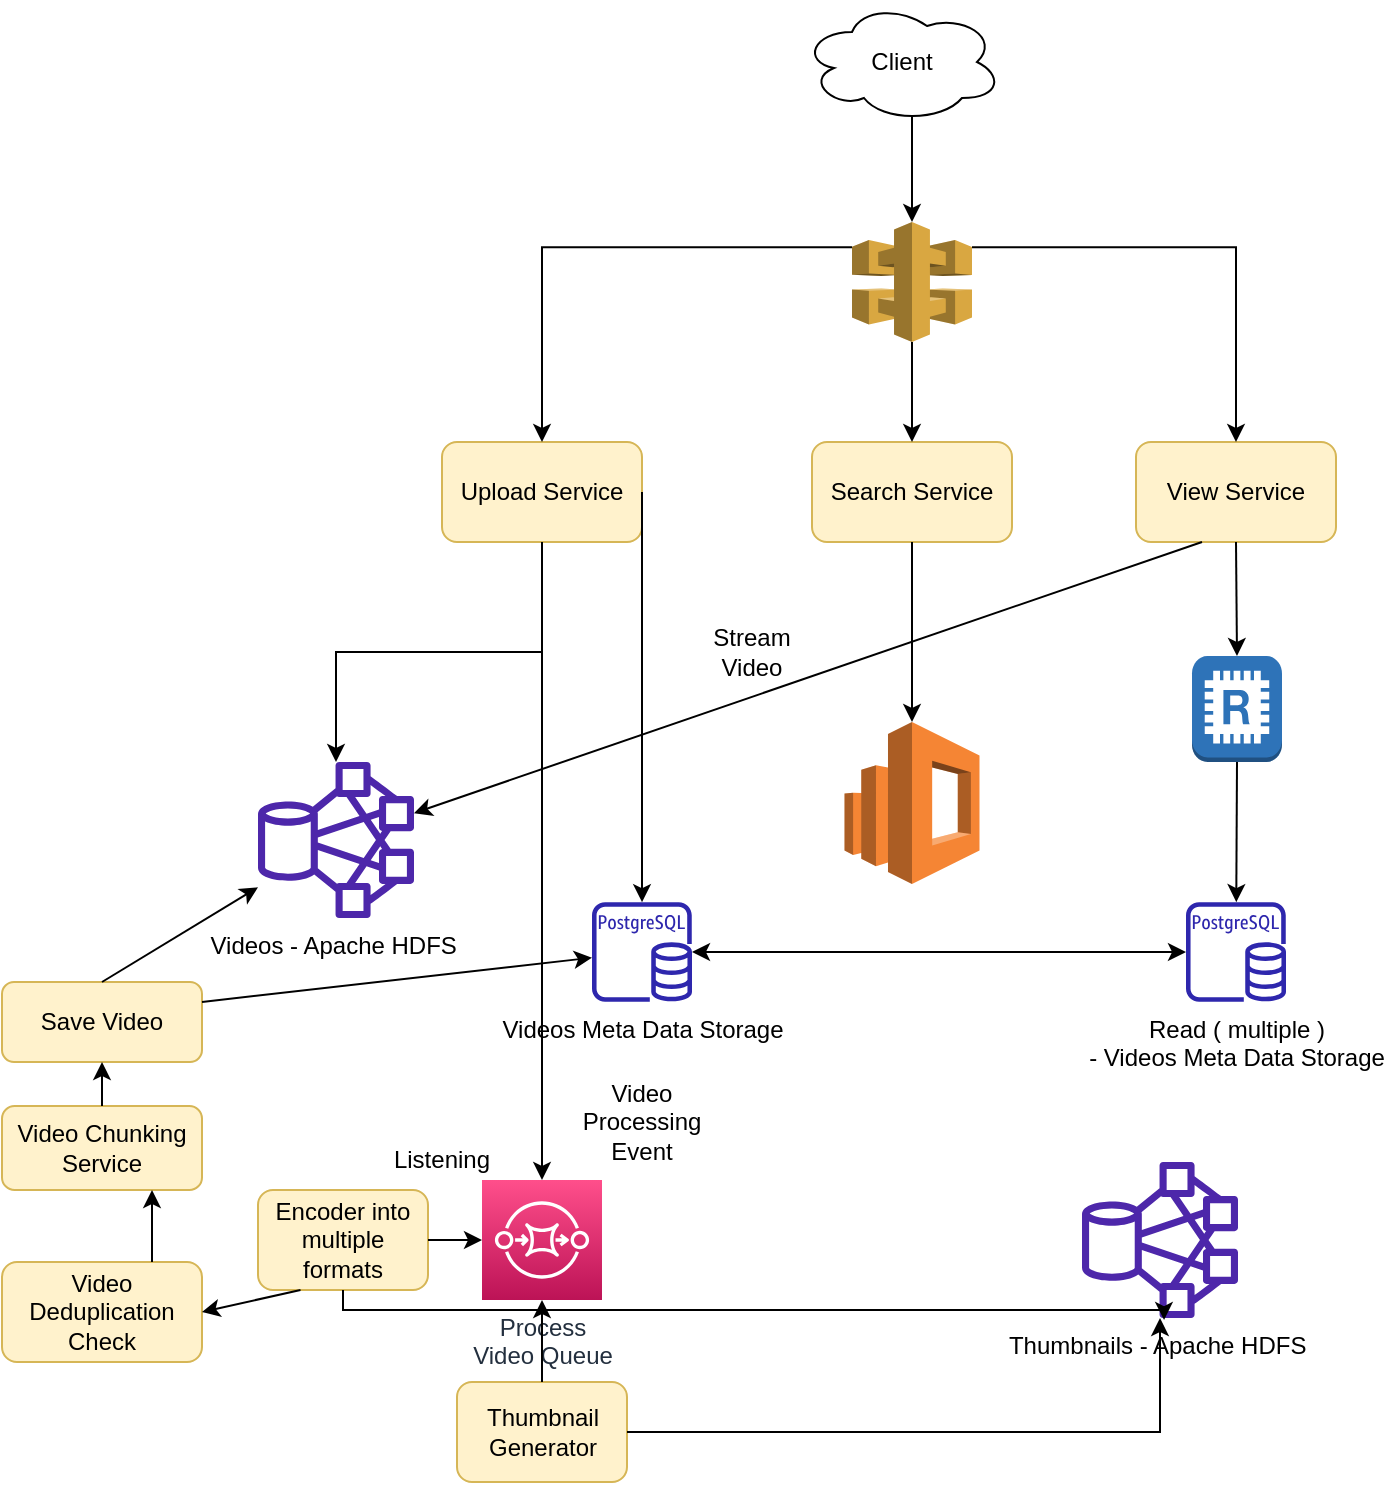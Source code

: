 <mxfile version="19.0.1" type="github">
  <diagram id="6sNDHI7BCNYrLuPrTzSF" name="Page-1">
    <mxGraphModel dx="786" dy="359" grid="1" gridSize="10" guides="1" tooltips="1" connect="1" arrows="1" fold="1" page="1" pageScale="1" pageWidth="850" pageHeight="1100" math="0" shadow="0">
      <root>
        <mxCell id="0" />
        <mxCell id="1" parent="0" />
        <mxCell id="TPrbcjH0fCsLzOwRtzuh-1" value="Client" style="ellipse;shape=cloud;whiteSpace=wrap;html=1;" parent="1" vertex="1">
          <mxGeometry x="400" y="50" width="100" height="60" as="geometry" />
        </mxCell>
        <mxCell id="TPrbcjH0fCsLzOwRtzuh-2" value="" style="outlineConnect=0;dashed=0;verticalLabelPosition=bottom;verticalAlign=top;align=center;html=1;shape=mxgraph.aws3.api_gateway;fillColor=#D9A741;gradientColor=none;" parent="1" vertex="1">
          <mxGeometry x="425" y="160" width="60" height="60" as="geometry" />
        </mxCell>
        <mxCell id="TPrbcjH0fCsLzOwRtzuh-3" value="" style="endArrow=classic;html=1;rounded=0;exitX=0.55;exitY=0.95;exitDx=0;exitDy=0;exitPerimeter=0;" parent="1" source="TPrbcjH0fCsLzOwRtzuh-1" target="TPrbcjH0fCsLzOwRtzuh-2" edge="1">
          <mxGeometry width="50" height="50" relative="1" as="geometry">
            <mxPoint x="380" y="210" as="sourcePoint" />
            <mxPoint x="430" y="160" as="targetPoint" />
          </mxGeometry>
        </mxCell>
        <mxCell id="TPrbcjH0fCsLzOwRtzuh-4" value="Upload Service" style="rounded=1;whiteSpace=wrap;html=1;fillColor=#fff2cc;strokeColor=#d6b656;" parent="1" vertex="1">
          <mxGeometry x="220" y="270" width="100" height="50" as="geometry" />
        </mxCell>
        <mxCell id="TPrbcjH0fCsLzOwRtzuh-5" value="Search Service" style="rounded=1;whiteSpace=wrap;html=1;fillColor=#fff2cc;strokeColor=#d6b656;" parent="1" vertex="1">
          <mxGeometry x="405" y="270" width="100" height="50" as="geometry" />
        </mxCell>
        <mxCell id="TPrbcjH0fCsLzOwRtzuh-6" value="View Service" style="rounded=1;whiteSpace=wrap;html=1;fillColor=#fff2cc;strokeColor=#d6b656;" parent="1" vertex="1">
          <mxGeometry x="567" y="270" width="100" height="50" as="geometry" />
        </mxCell>
        <mxCell id="TPrbcjH0fCsLzOwRtzuh-9" value="" style="endArrow=classic;html=1;rounded=0;entryX=0.5;entryY=0;entryDx=0;entryDy=0;exitX=0;exitY=0.21;exitDx=0;exitDy=0;exitPerimeter=0;edgeStyle=orthogonalEdgeStyle;" parent="1" source="TPrbcjH0fCsLzOwRtzuh-2" target="TPrbcjH0fCsLzOwRtzuh-4" edge="1">
          <mxGeometry width="50" height="50" relative="1" as="geometry">
            <mxPoint x="380" y="210" as="sourcePoint" />
            <mxPoint x="430" y="160" as="targetPoint" />
          </mxGeometry>
        </mxCell>
        <mxCell id="TPrbcjH0fCsLzOwRtzuh-10" value="" style="endArrow=classic;html=1;rounded=0;exitX=0.5;exitY=1;exitDx=0;exitDy=0;exitPerimeter=0;entryX=0.5;entryY=0;entryDx=0;entryDy=0;" parent="1" source="TPrbcjH0fCsLzOwRtzuh-2" target="TPrbcjH0fCsLzOwRtzuh-5" edge="1">
          <mxGeometry width="50" height="50" relative="1" as="geometry">
            <mxPoint x="380" y="210" as="sourcePoint" />
            <mxPoint x="430" y="160" as="targetPoint" />
          </mxGeometry>
        </mxCell>
        <mxCell id="TPrbcjH0fCsLzOwRtzuh-11" value="" style="endArrow=classic;html=1;rounded=0;exitX=1;exitY=0.21;exitDx=0;exitDy=0;exitPerimeter=0;entryX=0.5;entryY=0;entryDx=0;entryDy=0;edgeStyle=orthogonalEdgeStyle;" parent="1" source="TPrbcjH0fCsLzOwRtzuh-2" target="TPrbcjH0fCsLzOwRtzuh-6" edge="1">
          <mxGeometry width="50" height="50" relative="1" as="geometry">
            <mxPoint x="380" y="210" as="sourcePoint" />
            <mxPoint x="430" y="160" as="targetPoint" />
          </mxGeometry>
        </mxCell>
        <mxCell id="TPrbcjH0fCsLzOwRtzuh-13" value="" style="endArrow=classic;html=1;rounded=0;exitX=0.5;exitY=1;exitDx=0;exitDy=0;edgeStyle=orthogonalEdgeStyle;" parent="1" source="TPrbcjH0fCsLzOwRtzuh-4" target="TPrbcjH0fCsLzOwRtzuh-24" edge="1">
          <mxGeometry width="50" height="50" relative="1" as="geometry">
            <mxPoint x="380" y="420" as="sourcePoint" />
            <mxPoint x="140" y="410" as="targetPoint" />
          </mxGeometry>
        </mxCell>
        <mxCell id="TPrbcjH0fCsLzOwRtzuh-14" value="Encoder into multiple formats" style="rounded=1;whiteSpace=wrap;html=1;fillColor=#fff2cc;strokeColor=#d6b656;" parent="1" vertex="1">
          <mxGeometry x="128" y="644" width="85" height="50" as="geometry" />
        </mxCell>
        <mxCell id="TPrbcjH0fCsLzOwRtzuh-15" value="Thumbnail Generator" style="rounded=1;whiteSpace=wrap;html=1;fillColor=#fff2cc;strokeColor=#d6b656;" parent="1" vertex="1">
          <mxGeometry x="227.5" y="740" width="85" height="50" as="geometry" />
        </mxCell>
        <mxCell id="TPrbcjH0fCsLzOwRtzuh-17" value="Process &lt;br&gt;Video Queue" style="sketch=0;points=[[0,0,0],[0.25,0,0],[0.5,0,0],[0.75,0,0],[1,0,0],[0,1,0],[0.25,1,0],[0.5,1,0],[0.75,1,0],[1,1,0],[0,0.25,0],[0,0.5,0],[0,0.75,0],[1,0.25,0],[1,0.5,0],[1,0.75,0]];outlineConnect=0;fontColor=#232F3E;gradientColor=#FF4F8B;gradientDirection=north;fillColor=#BC1356;strokeColor=#ffffff;dashed=0;verticalLabelPosition=bottom;verticalAlign=top;align=center;html=1;fontSize=12;fontStyle=0;aspect=fixed;shape=mxgraph.aws4.resourceIcon;resIcon=mxgraph.aws4.sqs;" parent="1" vertex="1">
          <mxGeometry x="240" y="639" width="60" height="60" as="geometry" />
        </mxCell>
        <mxCell id="TPrbcjH0fCsLzOwRtzuh-18" value="" style="endArrow=classic;html=1;rounded=0;edgeStyle=orthogonalEdgeStyle;" parent="1" source="TPrbcjH0fCsLzOwRtzuh-14" target="TPrbcjH0fCsLzOwRtzuh-17" edge="1">
          <mxGeometry width="50" height="50" relative="1" as="geometry">
            <mxPoint x="380" y="510" as="sourcePoint" />
            <mxPoint x="430" y="460" as="targetPoint" />
          </mxGeometry>
        </mxCell>
        <mxCell id="TPrbcjH0fCsLzOwRtzuh-19" value="" style="endArrow=classic;html=1;rounded=0;exitX=0.5;exitY=0;exitDx=0;exitDy=0;edgeStyle=orthogonalEdgeStyle;" parent="1" source="TPrbcjH0fCsLzOwRtzuh-15" target="TPrbcjH0fCsLzOwRtzuh-17" edge="1">
          <mxGeometry width="50" height="50" relative="1" as="geometry">
            <mxPoint x="380" y="510" as="sourcePoint" />
            <mxPoint x="430" y="460" as="targetPoint" />
          </mxGeometry>
        </mxCell>
        <mxCell id="TPrbcjH0fCsLzOwRtzuh-20" value="" style="endArrow=classic;html=1;rounded=0;exitX=0.5;exitY=1;exitDx=0;exitDy=0;entryX=0.5;entryY=0;entryDx=0;entryDy=0;entryPerimeter=0;edgeStyle=orthogonalEdgeStyle;" parent="1" source="TPrbcjH0fCsLzOwRtzuh-4" target="TPrbcjH0fCsLzOwRtzuh-17" edge="1">
          <mxGeometry width="50" height="50" relative="1" as="geometry">
            <mxPoint x="380" y="480" as="sourcePoint" />
            <mxPoint x="430" y="430" as="targetPoint" />
          </mxGeometry>
        </mxCell>
        <mxCell id="TPrbcjH0fCsLzOwRtzuh-21" value="Video Processing Event" style="text;html=1;strokeColor=none;fillColor=none;align=center;verticalAlign=middle;whiteSpace=wrap;rounded=0;" parent="1" vertex="1">
          <mxGeometry x="275" y="590" width="90" height="40" as="geometry" />
        </mxCell>
        <mxCell id="TPrbcjH0fCsLzOwRtzuh-22" value="" style="endArrow=classic;html=1;rounded=0;exitX=1;exitY=0.5;exitDx=0;exitDy=0;edgeStyle=orthogonalEdgeStyle;" parent="1" source="TPrbcjH0fCsLzOwRtzuh-15" target="TPrbcjH0fCsLzOwRtzuh-27" edge="1">
          <mxGeometry width="50" height="50" relative="1" as="geometry">
            <mxPoint x="380" y="540" as="sourcePoint" />
            <mxPoint x="600" y="620" as="targetPoint" />
          </mxGeometry>
        </mxCell>
        <mxCell id="TPrbcjH0fCsLzOwRtzuh-24" value="&lt;span style=&quot;color: rgb(0, 0, 0);&quot;&gt;Videos - Apache HDFS&amp;nbsp;&lt;/span&gt;" style="sketch=0;outlineConnect=0;fontColor=#232F3E;gradientColor=none;fillColor=#4D27AA;strokeColor=none;dashed=0;verticalLabelPosition=bottom;verticalAlign=top;align=center;html=1;fontSize=12;fontStyle=0;aspect=fixed;pointerEvents=1;shape=mxgraph.aws4.hdfs_cluster;" parent="1" vertex="1">
          <mxGeometry x="128" y="430" width="78" height="78" as="geometry" />
        </mxCell>
        <mxCell id="TPrbcjH0fCsLzOwRtzuh-27" value="&lt;span style=&quot;color: rgb(0, 0, 0);&quot;&gt;Thumbnails - Apache HDFS&amp;nbsp;&lt;/span&gt;" style="sketch=0;outlineConnect=0;fontColor=#232F3E;gradientColor=none;fillColor=#4D27AA;strokeColor=none;dashed=0;verticalLabelPosition=bottom;verticalAlign=top;align=center;html=1;fontSize=12;fontStyle=0;aspect=fixed;pointerEvents=1;shape=mxgraph.aws4.hdfs_cluster;" parent="1" vertex="1">
          <mxGeometry x="540" y="630" width="78" height="78" as="geometry" />
        </mxCell>
        <mxCell id="TPrbcjH0fCsLzOwRtzuh-31" value="" style="outlineConnect=0;dashed=0;verticalLabelPosition=bottom;verticalAlign=top;align=center;html=1;shape=mxgraph.aws3.elasticsearch_service;fillColor=#F58534;gradientColor=none;" parent="1" vertex="1">
          <mxGeometry x="421.25" y="410" width="67.5" height="81" as="geometry" />
        </mxCell>
        <mxCell id="TPrbcjH0fCsLzOwRtzuh-32" value="" style="endArrow=classic;html=1;rounded=0;exitX=0.5;exitY=1;exitDx=0;exitDy=0;entryX=0.5;entryY=0;entryDx=0;entryDy=0;entryPerimeter=0;" parent="1" source="TPrbcjH0fCsLzOwRtzuh-5" target="TPrbcjH0fCsLzOwRtzuh-31" edge="1">
          <mxGeometry width="50" height="50" relative="1" as="geometry">
            <mxPoint x="380" y="480" as="sourcePoint" />
            <mxPoint x="430" y="430" as="targetPoint" />
          </mxGeometry>
        </mxCell>
        <mxCell id="TPrbcjH0fCsLzOwRtzuh-36" value="" style="endArrow=classic;html=1;rounded=0;exitX=0.33;exitY=1;exitDx=0;exitDy=0;exitPerimeter=0;" parent="1" source="TPrbcjH0fCsLzOwRtzuh-6" target="TPrbcjH0fCsLzOwRtzuh-24" edge="1">
          <mxGeometry width="50" height="50" relative="1" as="geometry">
            <mxPoint x="460" y="510" as="sourcePoint" />
            <mxPoint x="190" y="450" as="targetPoint" />
          </mxGeometry>
        </mxCell>
        <mxCell id="TPrbcjH0fCsLzOwRtzuh-39" value="Stream Video" style="text;html=1;strokeColor=none;fillColor=none;align=center;verticalAlign=middle;whiteSpace=wrap;rounded=0;" parent="1" vertex="1">
          <mxGeometry x="345" y="360" width="60" height="30" as="geometry" />
        </mxCell>
        <mxCell id="TPrbcjH0fCsLzOwRtzuh-41" value="" style="endArrow=classic;html=1;rounded=0;exitX=1;exitY=0.5;exitDx=0;exitDy=0;" parent="1" source="TPrbcjH0fCsLzOwRtzuh-4" target="TPrbcjH0fCsLzOwRtzuh-45" edge="1">
          <mxGeometry width="50" height="50" relative="1" as="geometry">
            <mxPoint x="270" y="370" as="sourcePoint" />
            <mxPoint x="320" y="490" as="targetPoint" />
          </mxGeometry>
        </mxCell>
        <mxCell id="TPrbcjH0fCsLzOwRtzuh-42" value="" style="endArrow=classic;html=1;rounded=0;exitX=0.5;exitY=1;exitDx=0;exitDy=0;entryX=0.526;entryY=1.013;entryDx=0;entryDy=0;entryPerimeter=0;edgeStyle=orthogonalEdgeStyle;" parent="1" source="TPrbcjH0fCsLzOwRtzuh-14" target="TPrbcjH0fCsLzOwRtzuh-27" edge="1">
          <mxGeometry width="50" height="50" relative="1" as="geometry">
            <mxPoint x="460" y="630" as="sourcePoint" />
            <mxPoint x="510" y="580" as="targetPoint" />
          </mxGeometry>
        </mxCell>
        <mxCell id="TPrbcjH0fCsLzOwRtzuh-45" value="&lt;span style=&quot;color: rgb(0, 0, 0);&quot;&gt;Videos Meta Data Storage&lt;/span&gt;" style="sketch=0;outlineConnect=0;fontColor=#232F3E;gradientColor=none;fillColor=#2E27AD;strokeColor=none;dashed=0;verticalLabelPosition=bottom;verticalAlign=top;align=center;html=1;fontSize=12;fontStyle=0;aspect=fixed;pointerEvents=1;shape=mxgraph.aws4.rds_postgresql_instance;" parent="1" vertex="1">
          <mxGeometry x="295" y="500" width="50" height="50" as="geometry" />
        </mxCell>
        <mxCell id="TPrbcjH0fCsLzOwRtzuh-47" value="&lt;span style=&quot;color: rgb(0, 0, 0);&quot;&gt;Read ( multiple ) &lt;br&gt;- Videos Meta Data Storage&lt;/span&gt;" style="sketch=0;outlineConnect=0;fontColor=#232F3E;gradientColor=none;fillColor=#2E27AD;strokeColor=none;dashed=0;verticalLabelPosition=bottom;verticalAlign=top;align=center;html=1;fontSize=12;fontStyle=0;aspect=fixed;pointerEvents=1;shape=mxgraph.aws4.rds_postgresql_instance;" parent="1" vertex="1">
          <mxGeometry x="592" y="500" width="50" height="50" as="geometry" />
        </mxCell>
        <mxCell id="TPrbcjH0fCsLzOwRtzuh-49" value="" style="endArrow=classic;startArrow=classic;html=1;rounded=0;" parent="1" source="TPrbcjH0fCsLzOwRtzuh-45" target="TPrbcjH0fCsLzOwRtzuh-47" edge="1">
          <mxGeometry width="50" height="50" relative="1" as="geometry">
            <mxPoint x="440" y="500" as="sourcePoint" />
            <mxPoint x="490" y="450" as="targetPoint" />
          </mxGeometry>
        </mxCell>
        <mxCell id="TPrbcjH0fCsLzOwRtzuh-50" value="Listening" style="text;html=1;strokeColor=none;fillColor=none;align=center;verticalAlign=middle;whiteSpace=wrap;rounded=0;" parent="1" vertex="1">
          <mxGeometry x="190" y="614" width="60" height="30" as="geometry" />
        </mxCell>
        <mxCell id="TPrbcjH0fCsLzOwRtzuh-51" value="" style="outlineConnect=0;dashed=0;verticalLabelPosition=bottom;verticalAlign=top;align=center;html=1;shape=mxgraph.aws3.redis;fillColor=#2E73B8;gradientColor=none;" parent="1" vertex="1">
          <mxGeometry x="595" y="377" width="45" height="53" as="geometry" />
        </mxCell>
        <mxCell id="TPrbcjH0fCsLzOwRtzuh-52" value="" style="endArrow=classic;html=1;rounded=0;exitX=0.5;exitY=1;exitDx=0;exitDy=0;entryX=0.5;entryY=0;entryDx=0;entryDy=0;entryPerimeter=0;" parent="1" source="TPrbcjH0fCsLzOwRtzuh-6" target="TPrbcjH0fCsLzOwRtzuh-51" edge="1">
          <mxGeometry width="50" height="50" relative="1" as="geometry">
            <mxPoint x="440" y="490" as="sourcePoint" />
            <mxPoint x="490" y="440" as="targetPoint" />
          </mxGeometry>
        </mxCell>
        <mxCell id="TPrbcjH0fCsLzOwRtzuh-53" value="" style="endArrow=classic;html=1;rounded=0;exitX=0.5;exitY=1;exitDx=0;exitDy=0;exitPerimeter=0;" parent="1" source="TPrbcjH0fCsLzOwRtzuh-51" target="TPrbcjH0fCsLzOwRtzuh-47" edge="1">
          <mxGeometry width="50" height="50" relative="1" as="geometry">
            <mxPoint x="440" y="490" as="sourcePoint" />
            <mxPoint x="490" y="440" as="targetPoint" />
          </mxGeometry>
        </mxCell>
        <mxCell id="TPrbcjH0fCsLzOwRtzuh-54" value="Video Deduplication Check" style="rounded=1;whiteSpace=wrap;html=1;fillColor=#fff2cc;strokeColor=#d6b656;" parent="1" vertex="1">
          <mxGeometry y="680" width="100" height="50" as="geometry" />
        </mxCell>
        <mxCell id="oLjaT6jcXaxk-XL-ilrT-1" value="Video Chunking Service" style="rounded=1;whiteSpace=wrap;html=1;fillColor=#fff2cc;strokeColor=#d6b656;" vertex="1" parent="1">
          <mxGeometry y="602" width="100" height="42" as="geometry" />
        </mxCell>
        <mxCell id="oLjaT6jcXaxk-XL-ilrT-4" value="Save Video" style="rounded=1;whiteSpace=wrap;html=1;fillColor=#fff2cc;strokeColor=#d6b656;" vertex="1" parent="1">
          <mxGeometry y="540" width="100" height="40" as="geometry" />
        </mxCell>
        <mxCell id="oLjaT6jcXaxk-XL-ilrT-5" value="" style="endArrow=classic;html=1;rounded=0;exitX=0.25;exitY=1;exitDx=0;exitDy=0;entryX=1;entryY=0.5;entryDx=0;entryDy=0;" edge="1" parent="1" source="TPrbcjH0fCsLzOwRtzuh-14" target="TPrbcjH0fCsLzOwRtzuh-54">
          <mxGeometry width="50" height="50" relative="1" as="geometry">
            <mxPoint x="250" y="660" as="sourcePoint" />
            <mxPoint x="300" y="610" as="targetPoint" />
          </mxGeometry>
        </mxCell>
        <mxCell id="oLjaT6jcXaxk-XL-ilrT-6" value="" style="endArrow=classic;html=1;rounded=0;entryX=0.75;entryY=1;entryDx=0;entryDy=0;exitX=0.75;exitY=0;exitDx=0;exitDy=0;" edge="1" parent="1" source="TPrbcjH0fCsLzOwRtzuh-54" target="oLjaT6jcXaxk-XL-ilrT-1">
          <mxGeometry width="50" height="50" relative="1" as="geometry">
            <mxPoint x="50" y="680" as="sourcePoint" />
            <mxPoint x="50" y="630" as="targetPoint" />
          </mxGeometry>
        </mxCell>
        <mxCell id="oLjaT6jcXaxk-XL-ilrT-7" value="" style="endArrow=classic;html=1;rounded=0;entryX=0.5;entryY=1;entryDx=0;entryDy=0;exitX=0.5;exitY=0;exitDx=0;exitDy=0;" edge="1" parent="1" source="oLjaT6jcXaxk-XL-ilrT-1" target="oLjaT6jcXaxk-XL-ilrT-4">
          <mxGeometry width="50" height="50" relative="1" as="geometry">
            <mxPoint x="85" y="690" as="sourcePoint" />
            <mxPoint x="85" y="654" as="targetPoint" />
          </mxGeometry>
        </mxCell>
        <mxCell id="oLjaT6jcXaxk-XL-ilrT-11" value="" style="endArrow=classic;html=1;rounded=0;exitX=0.5;exitY=0;exitDx=0;exitDy=0;" edge="1" parent="1" source="oLjaT6jcXaxk-XL-ilrT-4" target="TPrbcjH0fCsLzOwRtzuh-24">
          <mxGeometry width="50" height="50" relative="1" as="geometry">
            <mxPoint x="220" y="660" as="sourcePoint" />
            <mxPoint x="270" y="610" as="targetPoint" />
          </mxGeometry>
        </mxCell>
        <mxCell id="oLjaT6jcXaxk-XL-ilrT-13" value="" style="endArrow=classic;html=1;rounded=0;exitX=1;exitY=0.25;exitDx=0;exitDy=0;" edge="1" parent="1" source="oLjaT6jcXaxk-XL-ilrT-4" target="TPrbcjH0fCsLzOwRtzuh-45">
          <mxGeometry width="50" height="50" relative="1" as="geometry">
            <mxPoint x="220" y="660" as="sourcePoint" />
            <mxPoint x="270" y="610" as="targetPoint" />
          </mxGeometry>
        </mxCell>
      </root>
    </mxGraphModel>
  </diagram>
</mxfile>
